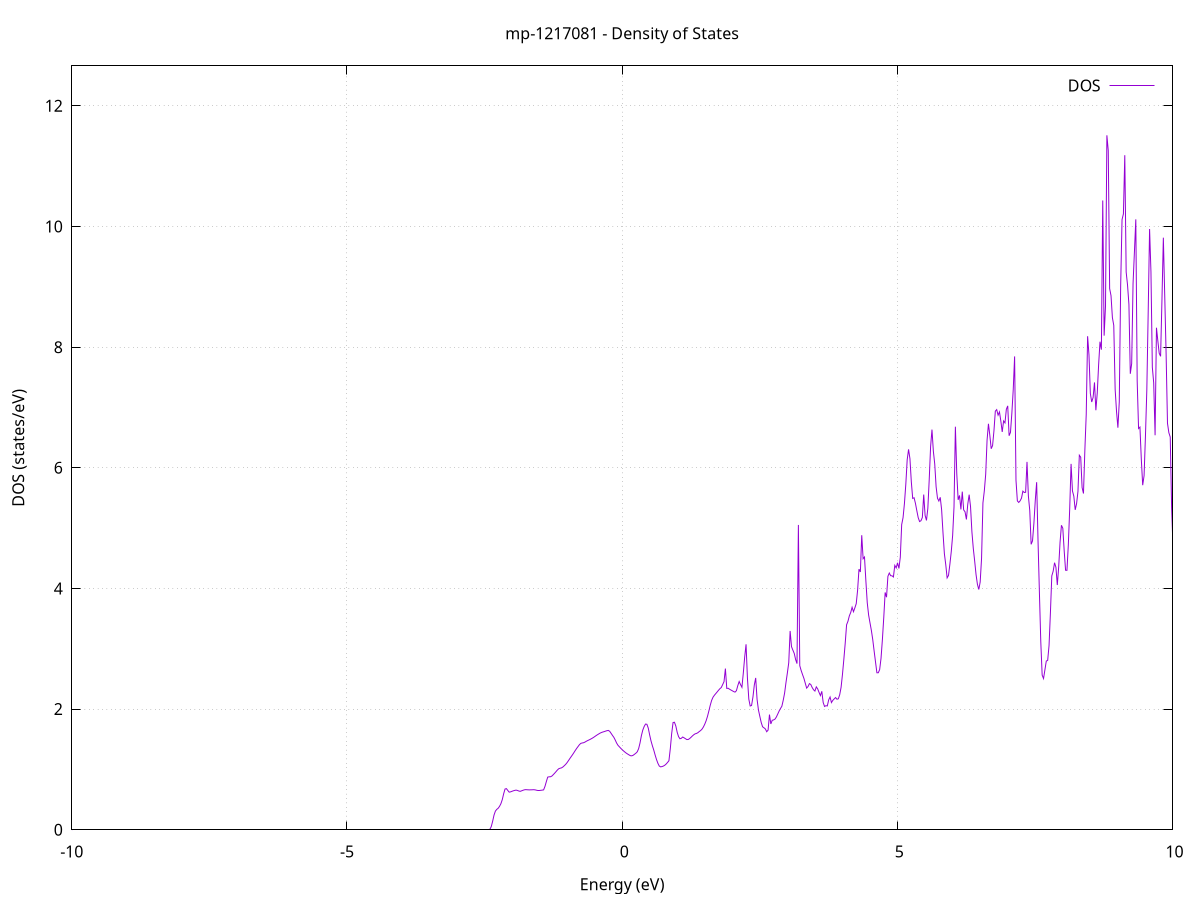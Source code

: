 set title 'mp-1217081 - Density of States'
set xlabel 'Energy (eV)'
set ylabel 'DOS (states/eV)'
set grid
set xrange [-10:10]
set yrange [0:12.662]
set xzeroaxis lt -1
set terminal png size 800,600
set output 'mp-1217081_dos_gnuplot.png'
plot '-' using 1:2 with lines title 'DOS'
-28.003000 0.000000
-27.977900 0.000000
-27.952900 0.000000
-27.927900 0.000000
-27.902900 0.000000
-27.877800 0.000000
-27.852800 0.000000
-27.827800 0.000000
-27.802800 0.000000
-27.777800 0.000000
-27.752700 0.000000
-27.727700 0.000000
-27.702700 0.000000
-27.677700 0.000000
-27.652600 0.000000
-27.627600 0.000000
-27.602600 0.000000
-27.577600 0.000000
-27.552500 0.000000
-27.527500 0.000000
-27.502500 0.000000
-27.477500 0.000000
-27.452400 0.000000
-27.427400 0.000000
-27.402400 0.000000
-27.377400 0.000000
-27.352300 0.000000
-27.327300 0.000000
-27.302300 0.000000
-27.277300 0.000000
-27.252200 0.000000
-27.227200 0.000000
-27.202200 0.000000
-27.177200 0.000000
-27.152100 0.000000
-27.127100 0.000000
-27.102100 0.000000
-27.077100 0.000000
-27.052000 0.000000
-27.027000 0.000000
-27.002000 0.000000
-26.977000 0.000000
-26.951900 0.000000
-26.926900 0.000000
-26.901900 0.000000
-26.876900 0.000000
-26.851900 0.000000
-26.826800 0.000000
-26.801800 0.000000
-26.776800 0.000000
-26.751800 0.000000
-26.726700 0.000000
-26.701700 0.000000
-26.676700 0.000000
-26.651700 0.000000
-26.626600 0.000000
-26.601600 0.000000
-26.576600 0.000000
-26.551600 0.000000
-26.526500 0.000000
-26.501500 0.000000
-26.476500 0.000000
-26.451500 0.000000
-26.426400 0.000000
-26.401400 0.000000
-26.376400 0.000000
-26.351400 0.000000
-26.326300 0.000000
-26.301300 0.000000
-26.276300 0.000000
-26.251300 0.000000
-26.226200 0.000000
-26.201200 0.000000
-26.176200 0.000000
-26.151200 0.000000
-26.126100 0.000000
-26.101100 0.000000
-26.076100 0.000000
-26.051100 0.000000
-26.026000 0.000000
-26.001000 0.000000
-25.976000 0.000000
-25.951000 0.000000
-25.926000 0.000000
-25.900900 0.000000
-25.875900 0.000000
-25.850900 0.000000
-25.825900 0.000000
-25.800800 0.000000
-25.775800 0.000000
-25.750800 0.000000
-25.725800 258.850100
-25.700700 292.956700
-25.675700 15.995700
-25.650700 18.234900
-25.625700 33.676600
-25.600600 18.114800
-25.575600 16.854400
-25.550600 17.255100
-25.525600 23.997500
-25.500500 5.821900
-25.475500 0.000000
-25.450500 0.000000
-25.425500 0.000000
-25.400400 0.000000
-25.375400 0.000000
-25.350400 0.000000
-25.325400 0.000000
-25.300300 0.000000
-25.275300 0.000000
-25.250300 0.000000
-25.225300 25.426000
-25.200200 17.560600
-25.175200 15.694900
-25.150200 15.844800
-25.125200 17.495200
-25.100100 23.738000
-25.075100 21.588900
-25.050100 16.529700
-25.025100 0.000000
-25.000100 0.000000
-24.975000 0.000000
-24.950000 0.000000
-24.925000 0.000000
-24.900000 0.000000
-24.874900 0.000000
-24.849900 0.000000
-24.824900 0.000000
-24.799900 0.000000
-24.774800 0.000000
-24.749800 0.000000
-24.724800 0.000000
-24.699800 0.000000
-24.674700 0.000000
-24.649700 0.000000
-24.624700 0.000000
-24.599700 0.000000
-24.574600 0.000000
-24.549600 0.000000
-24.524600 0.000000
-24.499600 0.000000
-24.474500 0.000000
-24.449500 0.000000
-24.424500 0.000000
-24.399500 0.000000
-24.374400 0.000000
-24.349400 0.000000
-24.324400 0.000000
-24.299400 0.000000
-24.274300 0.000000
-24.249300 0.000000
-24.224300 0.000000
-24.199300 0.000000
-24.174200 0.000000
-24.149200 0.000000
-24.124200 0.000000
-24.099200 0.000000
-24.074200 0.000000
-24.049100 0.000000
-24.024100 0.000000
-23.999100 0.000000
-23.974100 0.000000
-23.949000 0.000000
-23.924000 0.000000
-23.899000 0.000000
-23.874000 0.000000
-23.848900 0.000000
-23.823900 0.000000
-23.798900 0.000000
-23.773900 0.000000
-23.748800 0.000000
-23.723800 0.000000
-23.698800 0.000000
-23.673800 0.000000
-23.648700 0.000000
-23.623700 0.000000
-23.598700 0.000000
-23.573700 0.000000
-23.548600 0.000000
-23.523600 0.000000
-23.498600 0.000000
-23.473600 0.000000
-23.448500 0.000000
-23.423500 0.000000
-23.398500 0.000000
-23.373500 0.000000
-23.348400 0.000000
-23.323400 0.000000
-23.298400 0.000000
-23.273400 0.000000
-23.248300 0.000000
-23.223300 0.000000
-23.198300 0.000000
-23.173300 0.000000
-23.148200 0.000000
-23.123200 0.000000
-23.098200 0.000000
-23.073200 0.000000
-23.048200 0.000000
-23.023100 0.000000
-22.998100 0.000000
-22.973100 0.000000
-22.948100 0.000000
-22.923000 0.000000
-22.898000 0.000000
-22.873000 0.000000
-22.848000 0.000000
-22.822900 0.000000
-22.797900 0.000000
-22.772900 0.000000
-22.747900 0.000000
-22.722800 0.000000
-22.697800 0.000000
-22.672800 0.000000
-22.647800 0.000000
-22.622700 0.000000
-22.597700 0.000000
-22.572700 0.000000
-22.547700 0.000000
-22.522600 0.000000
-22.497600 0.000000
-22.472600 0.000000
-22.447600 0.000000
-22.422500 0.000000
-22.397500 0.000000
-22.372500 0.000000
-22.347500 0.000000
-22.322400 0.000000
-22.297400 0.000000
-22.272400 0.000000
-22.247400 0.000000
-22.222300 0.000000
-22.197300 0.000000
-22.172300 0.000000
-22.147300 0.000000
-22.122300 0.000000
-22.097200 0.000000
-22.072200 0.000000
-22.047200 0.000000
-22.022200 0.000000
-21.997100 0.000000
-21.972100 0.000000
-21.947100 0.000000
-21.922100 0.000000
-21.897000 0.000000
-21.872000 0.000000
-21.847000 0.000000
-21.822000 0.000000
-21.796900 0.000000
-21.771900 0.000000
-21.746900 0.000000
-21.721900 0.000000
-21.696800 0.000000
-21.671800 0.000000
-21.646800 0.000000
-21.621800 0.000000
-21.596700 0.000000
-21.571700 0.000000
-21.546700 0.000000
-21.521700 0.000000
-21.496600 0.000000
-21.471600 0.000000
-21.446600 0.000000
-21.421600 0.000000
-21.396500 0.000000
-21.371500 0.000000
-21.346500 0.000000
-21.321500 0.000000
-21.296400 0.000000
-21.271400 0.000000
-21.246400 0.000000
-21.221400 0.000000
-21.196400 0.000000
-21.171300 0.000000
-21.146300 0.000000
-21.121300 0.000000
-21.096300 0.000000
-21.071200 0.000000
-21.046200 0.000000
-21.021200 0.000000
-20.996200 0.000000
-20.971100 0.000000
-20.946100 0.000000
-20.921100 0.000000
-20.896100 0.000000
-20.871000 0.000000
-20.846000 0.000000
-20.821000 0.000000
-20.796000 0.000000
-20.770900 0.000000
-20.745900 0.000000
-20.720900 0.000000
-20.695900 0.000000
-20.670800 0.000000
-20.645800 0.000000
-20.620800 0.000000
-20.595800 0.000000
-20.570700 0.000000
-20.545700 0.000000
-20.520700 0.000000
-20.495700 0.000000
-20.470600 0.000000
-20.445600 0.000000
-20.420600 0.000000
-20.395600 0.000000
-20.370500 0.000000
-20.345500 0.000000
-20.320500 0.000000
-20.295500 0.000000
-20.270500 0.000000
-20.245400 0.000000
-20.220400 0.000000
-20.195400 0.000000
-20.170400 0.000000
-20.145300 0.000000
-20.120300 0.000000
-20.095300 0.000000
-20.070300 0.000000
-20.045200 0.000000
-20.020200 0.000000
-19.995200 0.000000
-19.970200 0.000000
-19.945100 0.000000
-19.920100 0.000000
-19.895100 0.000000
-19.870100 0.000000
-19.845000 0.000000
-19.820000 0.000000
-19.795000 0.000000
-19.770000 0.000000
-19.744900 0.000000
-19.719900 0.000000
-19.694900 0.000000
-19.669900 0.000000
-19.644800 0.000000
-19.619800 0.000000
-19.594800 0.000000
-19.569800 0.000000
-19.544700 0.000000
-19.519700 0.000000
-19.494700 0.000000
-19.469700 0.000000
-19.444600 0.000000
-19.419600 0.000000
-19.394600 0.000000
-19.369600 0.000000
-19.344600 0.000000
-19.319500 0.000000
-19.294500 0.000000
-19.269500 0.000000
-19.244500 0.000000
-19.219400 0.000000
-19.194400 0.000000
-19.169400 0.000000
-19.144400 0.000000
-19.119300 0.000000
-19.094300 0.000000
-19.069300 0.000000
-19.044300 0.000000
-19.019200 0.000000
-18.994200 0.000000
-18.969200 0.000000
-18.944200 0.000000
-18.919100 0.000000
-18.894100 0.000000
-18.869100 0.000000
-18.844100 0.000000
-18.819000 0.000000
-18.794000 0.000000
-18.769000 0.000000
-18.744000 0.000000
-18.718900 0.000000
-18.693900 0.000000
-18.668900 0.000000
-18.643900 0.000000
-18.618800 0.000000
-18.593800 0.000000
-18.568800 0.000000
-18.543800 0.000000
-18.518700 0.000000
-18.493700 0.000000
-18.468700 0.000000
-18.443700 0.000000
-18.418700 0.000000
-18.393600 0.000000
-18.368600 0.000000
-18.343600 0.000000
-18.318600 0.000000
-18.293500 0.000000
-18.268500 0.000000
-18.243500 0.000000
-18.218500 0.000000
-18.193400 0.000000
-18.168400 0.000000
-18.143400 0.000000
-18.118400 0.000000
-18.093300 0.000000
-18.068300 0.000000
-18.043300 0.000000
-18.018300 0.000000
-17.993200 0.000000
-17.968200 0.000000
-17.943200 0.000000
-17.918200 0.000000
-17.893100 0.000000
-17.868100 0.000000
-17.843100 0.000000
-17.818100 0.000000
-17.793000 0.000000
-17.768000 0.000000
-17.743000 0.000000
-17.718000 0.000000
-17.692900 0.000000
-17.667900 0.000000
-17.642900 0.000000
-17.617900 0.000000
-17.592800 0.000000
-17.567800 0.000000
-17.542800 0.000000
-17.517800 0.000000
-17.492800 0.000000
-17.467700 0.000000
-17.442700 0.000000
-17.417700 0.000000
-17.392700 0.000000
-17.367600 0.000000
-17.342600 0.000000
-17.317600 0.000000
-17.292600 0.000000
-17.267500 0.000000
-17.242500 0.000000
-17.217500 0.000000
-17.192500 0.000000
-17.167400 0.000000
-17.142400 0.000000
-17.117400 0.000000
-17.092400 0.000000
-17.067300 0.000000
-17.042300 0.000000
-17.017300 0.000000
-16.992300 0.000000
-16.967200 0.000000
-16.942200 0.000000
-16.917200 0.000000
-16.892200 0.000000
-16.867100 0.000000
-16.842100 0.000000
-16.817100 0.000000
-16.792100 0.000000
-16.767000 0.000000
-16.742000 0.000000
-16.717000 0.000000
-16.692000 0.000000
-16.666900 0.000000
-16.641900 0.000000
-16.616900 0.000000
-16.591900 0.000000
-16.566900 0.000000
-16.541800 0.000000
-16.516800 0.000000
-16.491800 0.000000
-16.466800 0.000000
-16.441700 0.000000
-16.416700 0.000000
-16.391700 0.000000
-16.366700 0.000000
-16.341600 0.000000
-16.316600 0.000000
-16.291600 0.000000
-16.266600 0.000000
-16.241500 0.000000
-16.216500 0.000000
-16.191500 0.000000
-16.166500 0.000000
-16.141400 0.000000
-16.116400 0.000000
-16.091400 0.000000
-16.066400 0.000000
-16.041300 0.000000
-16.016300 0.000000
-15.991300 0.000000
-15.966300 0.000000
-15.941200 0.000000
-15.916200 0.000000
-15.891200 0.000000
-15.866200 0.000000
-15.841100 0.000000
-15.816100 0.000000
-15.791100 0.000000
-15.766100 0.000000
-15.741000 0.000000
-15.716000 0.000000
-15.691000 0.000000
-15.666000 0.000000
-15.641000 0.000000
-15.615900 0.000000
-15.590900 0.000000
-15.565900 0.000000
-15.540900 0.000000
-15.515800 0.000000
-15.490800 0.000000
-15.465800 0.000000
-15.440800 0.000000
-15.415700 0.000000
-15.390700 0.000000
-15.365700 0.000000
-15.340700 0.000000
-15.315600 0.000000
-15.290600 0.000000
-15.265600 0.000000
-15.240600 0.000000
-15.215500 0.000000
-15.190500 0.000000
-15.165500 0.000000
-15.140500 0.000000
-15.115400 0.000000
-15.090400 0.000000
-15.065400 0.000000
-15.040400 0.000000
-15.015300 0.000000
-14.990300 0.000000
-14.965300 0.000000
-14.940300 0.000000
-14.915200 0.000000
-14.890200 0.000000
-14.865200 0.000000
-14.840200 0.000000
-14.815100 0.000000
-14.790100 0.000000
-14.765100 0.000000
-14.740100 0.000000
-14.715100 0.000000
-14.690000 0.000000
-14.665000 0.000000
-14.640000 0.000000
-14.615000 0.000000
-14.589900 0.000000
-14.564900 0.000000
-14.539900 0.000000
-14.514900 0.000000
-14.489800 0.000000
-14.464800 0.000000
-14.439800 0.000000
-14.414800 0.000000
-14.389700 0.000000
-14.364700 0.000000
-14.339700 0.000000
-14.314700 0.000000
-14.289600 0.000000
-14.264600 0.000000
-14.239600 0.000000
-14.214600 0.000000
-14.189500 0.000000
-14.164500 0.000000
-14.139500 0.000000
-14.114500 0.000000
-14.089400 0.000000
-14.064400 0.000000
-14.039400 0.000000
-14.014400 0.000000
-13.989300 0.000000
-13.964300 0.000000
-13.939300 0.000000
-13.914300 0.000000
-13.889200 0.000000
-13.864200 0.000000
-13.839200 0.000000
-13.814200 0.000000
-13.789200 0.000000
-13.764100 0.000000
-13.739100 0.000000
-13.714100 0.000000
-13.689100 0.000000
-13.664000 0.000000
-13.639000 0.000000
-13.614000 0.000000
-13.589000 0.000000
-13.563900 0.000000
-13.538900 0.000000
-13.513900 0.000000
-13.488900 0.000000
-13.463800 0.000000
-13.438800 0.000000
-13.413800 0.000000
-13.388800 0.000000
-13.363700 0.000000
-13.338700 0.000000
-13.313700 0.000000
-13.288700 0.000000
-13.263600 0.000000
-13.238600 0.000000
-13.213600 0.000000
-13.188600 0.000000
-13.163500 0.000000
-13.138500 0.000000
-13.113500 0.000000
-13.088500 0.000000
-13.063400 0.000000
-13.038400 0.000000
-13.013400 0.000000
-12.988400 0.000000
-12.963300 0.000000
-12.938300 0.000000
-12.913300 0.000000
-12.888300 0.000000
-12.863200 0.000000
-12.838200 0.000000
-12.813200 0.000000
-12.788200 0.000000
-12.763200 0.000000
-12.738100 0.000000
-12.713100 0.000000
-12.688100 0.000000
-12.663100 0.000000
-12.638000 0.000000
-12.613000 0.000000
-12.588000 0.000000
-12.563000 0.000000
-12.537900 0.000000
-12.512900 0.000000
-12.487900 0.000000
-12.462900 0.000000
-12.437800 0.000000
-12.412800 0.000000
-12.387800 0.000000
-12.362800 0.000000
-12.337700 0.000000
-12.312700 0.000000
-12.287700 0.000000
-12.262700 0.000000
-12.237600 0.000000
-12.212600 0.000000
-12.187600 0.000000
-12.162600 0.000000
-12.137500 0.000000
-12.112500 0.000000
-12.087500 0.000000
-12.062500 0.000000
-12.037400 0.000000
-12.012400 0.000000
-11.987400 0.000000
-11.962400 0.000000
-11.937300 0.000000
-11.912300 0.000000
-11.887300 0.000000
-11.862300 0.000000
-11.837300 0.000000
-11.812200 0.000000
-11.787200 0.000000
-11.762200 0.000000
-11.737200 0.000000
-11.712100 0.000000
-11.687100 0.000000
-11.662100 0.000000
-11.637100 0.000000
-11.612000 0.000000
-11.587000 0.000000
-11.562000 0.000000
-11.537000 0.000000
-11.511900 0.000000
-11.486900 0.000000
-11.461900 0.000000
-11.436900 0.000000
-11.411800 0.000000
-11.386800 0.000000
-11.361800 0.000000
-11.336800 0.000000
-11.311700 0.000000
-11.286700 0.000000
-11.261700 0.000000
-11.236700 0.000000
-11.211600 0.000000
-11.186600 0.000000
-11.161600 0.000000
-11.136600 0.000000
-11.111500 0.000000
-11.086500 0.000000
-11.061500 0.000000
-11.036500 0.000000
-11.011400 0.000000
-10.986400 0.000000
-10.961400 0.000000
-10.936400 0.000000
-10.911400 0.000000
-10.886300 0.000000
-10.861300 0.000000
-10.836300 0.000000
-10.811300 0.000000
-10.786200 0.000000
-10.761200 0.000000
-10.736200 0.000000
-10.711200 0.000000
-10.686100 0.000000
-10.661100 0.000000
-10.636100 0.000000
-10.611100 0.000000
-10.586000 0.000000
-10.561000 0.000000
-10.536000 0.000000
-10.511000 0.000000
-10.485900 0.000000
-10.460900 0.000000
-10.435900 0.000000
-10.410900 0.000000
-10.385800 0.000000
-10.360800 0.000000
-10.335800 0.000000
-10.310800 0.000000
-10.285700 0.000000
-10.260700 0.000000
-10.235700 0.000000
-10.210700 0.000000
-10.185600 0.000000
-10.160600 0.000000
-10.135600 0.000000
-10.110600 0.000000
-10.085500 0.000000
-10.060500 0.000000
-10.035500 0.000000
-10.010500 0.000000
-9.985500 0.000000
-9.960400 0.000000
-9.935400 0.000000
-9.910400 0.000000
-9.885400 0.000000
-9.860300 0.000000
-9.835300 0.000000
-9.810300 0.000000
-9.785300 0.000000
-9.760200 0.000000
-9.735200 0.000000
-9.710200 0.000000
-9.685200 0.000000
-9.660100 0.000000
-9.635100 0.000000
-9.610100 0.000000
-9.585100 0.000000
-9.560000 0.000000
-9.535000 0.000000
-9.510000 0.000000
-9.485000 0.000000
-9.459900 0.000000
-9.434900 0.000000
-9.409900 0.000000
-9.384900 0.000000
-9.359800 0.000000
-9.334800 0.000000
-9.309800 0.000000
-9.284800 0.000000
-9.259700 0.000000
-9.234700 0.000000
-9.209700 0.000000
-9.184700 0.000000
-9.159600 0.000000
-9.134600 0.000000
-9.109600 0.000000
-9.084600 0.000000
-9.059600 0.000000
-9.034500 0.000000
-9.009500 0.000000
-8.984500 0.000000
-8.959500 0.000000
-8.934400 0.000000
-8.909400 0.000000
-8.884400 0.000000
-8.859400 0.000000
-8.834300 0.000000
-8.809300 0.000000
-8.784300 0.000000
-8.759300 0.000000
-8.734200 0.000000
-8.709200 0.000000
-8.684200 0.000000
-8.659200 0.000000
-8.634100 0.000000
-8.609100 0.000000
-8.584100 0.000000
-8.559100 0.000000
-8.534000 0.000000
-8.509000 0.000000
-8.484000 0.000000
-8.459000 0.000000
-8.433900 0.000000
-8.408900 0.000000
-8.383900 0.000000
-8.358900 0.000000
-8.333800 0.000000
-8.308800 0.000000
-8.283800 0.000000
-8.258800 0.000000
-8.233700 0.000000
-8.208700 0.000000
-8.183700 0.000000
-8.158700 0.000000
-8.133700 0.000000
-8.108600 0.000000
-8.083600 0.000000
-8.058600 0.000000
-8.033600 0.000000
-8.008500 0.000000
-7.983500 0.000000
-7.958500 0.000000
-7.933500 0.000000
-7.908400 0.000000
-7.883400 0.000000
-7.858400 0.000000
-7.833400 0.000000
-7.808300 0.000000
-7.783300 0.000000
-7.758300 0.000000
-7.733300 0.000000
-7.708200 0.000000
-7.683200 0.000000
-7.658200 0.000000
-7.633200 0.000000
-7.608100 0.000000
-7.583100 0.000000
-7.558100 0.000000
-7.533100 0.000000
-7.508000 0.000000
-7.483000 0.000000
-7.458000 0.000000
-7.433000 0.000000
-7.407900 0.000000
-7.382900 0.000000
-7.357900 0.000000
-7.332900 0.000000
-7.307800 0.000000
-7.282800 0.000000
-7.257800 0.000000
-7.232800 0.000000
-7.207800 0.000000
-7.182700 0.000000
-7.157700 0.000000
-7.132700 0.000000
-7.107700 0.000000
-7.082600 0.000000
-7.057600 0.000000
-7.032600 0.000000
-7.007600 0.000000
-6.982500 0.000000
-6.957500 0.000000
-6.932500 0.000000
-6.907500 0.000000
-6.882400 0.000000
-6.857400 0.000000
-6.832400 0.000000
-6.807400 0.000000
-6.782300 0.000000
-6.757300 0.000000
-6.732300 0.000000
-6.707300 0.000000
-6.682200 0.000000
-6.657200 0.000000
-6.632200 0.000000
-6.607200 0.000000
-6.582100 0.000000
-6.557100 0.000000
-6.532100 0.000000
-6.507100 0.000000
-6.482000 0.000000
-6.457000 0.000000
-6.432000 0.000000
-6.407000 0.000000
-6.381900 0.000000
-6.356900 0.000000
-6.331900 0.000000
-6.306900 0.000000
-6.281900 0.000000
-6.256800 0.000000
-6.231800 0.000000
-6.206800 0.000000
-6.181800 0.000000
-6.156700 0.000000
-6.131700 0.000000
-6.106700 0.000000
-6.081700 0.000000
-6.056600 0.000000
-6.031600 0.000000
-6.006600 0.000000
-5.981600 0.000000
-5.956500 0.000000
-5.931500 0.000000
-5.906500 0.000000
-5.881500 0.000000
-5.856400 0.000000
-5.831400 0.000000
-5.806400 0.000000
-5.781400 0.000000
-5.756300 0.000000
-5.731300 0.000000
-5.706300 0.000000
-5.681300 0.000000
-5.656200 0.000000
-5.631200 0.000000
-5.606200 0.000000
-5.581200 0.000000
-5.556100 0.000000
-5.531100 0.000000
-5.506100 0.000000
-5.481100 0.000000
-5.456000 0.000000
-5.431000 0.000000
-5.406000 0.000000
-5.381000 0.000000
-5.356000 0.000000
-5.330900 0.000000
-5.305900 0.000000
-5.280900 0.000000
-5.255900 0.000000
-5.230800 0.000000
-5.205800 0.000000
-5.180800 0.000000
-5.155800 0.000000
-5.130700 0.000000
-5.105700 0.000000
-5.080700 0.000000
-5.055700 0.000000
-5.030600 0.000000
-5.005600 0.000000
-4.980600 0.000000
-4.955600 0.000000
-4.930500 0.000000
-4.905500 0.000000
-4.880500 0.000000
-4.855500 0.000000
-4.830400 0.000000
-4.805400 0.000000
-4.780400 0.000000
-4.755400 0.000000
-4.730300 0.000000
-4.705300 0.000000
-4.680300 0.000000
-4.655300 0.000000
-4.630200 0.000000
-4.605200 0.000000
-4.580200 0.000000
-4.555200 0.000000
-4.530100 0.000000
-4.505100 0.000000
-4.480100 0.000000
-4.455100 0.000000
-4.430100 0.000000
-4.405000 0.000000
-4.380000 0.000000
-4.355000 0.000000
-4.330000 0.000000
-4.304900 0.000000
-4.279900 0.000000
-4.254900 0.000000
-4.229900 0.000000
-4.204800 0.000000
-4.179800 0.000000
-4.154800 0.000000
-4.129800 0.000000
-4.104700 0.000000
-4.079700 0.000000
-4.054700 0.000000
-4.029700 0.000000
-4.004600 0.000000
-3.979600 0.000000
-3.954600 0.000000
-3.929600 0.000000
-3.904500 0.000000
-3.879500 0.000000
-3.854500 0.000000
-3.829500 0.000000
-3.804400 0.000000
-3.779400 0.000000
-3.754400 0.000000
-3.729400 0.000000
-3.704300 0.000000
-3.679300 0.000000
-3.654300 0.000000
-3.629300 0.000000
-3.604200 0.000000
-3.579200 0.000000
-3.554200 0.000000
-3.529200 0.000000
-3.504200 0.000000
-3.479100 0.000000
-3.454100 0.000000
-3.429100 0.000000
-3.404100 0.000000
-3.379000 0.000000
-3.354000 0.000000
-3.329000 0.000000
-3.304000 0.000000
-3.278900 0.000000
-3.253900 0.000000
-3.228900 0.000000
-3.203900 0.000000
-3.178800 0.000000
-3.153800 0.000000
-3.128800 0.000000
-3.103800 0.000000
-3.078700 0.000000
-3.053700 0.000000
-3.028700 0.000000
-3.003700 0.000000
-2.978600 0.000000
-2.953600 0.000000
-2.928600 0.000000
-2.903600 0.000000
-2.878500 0.000000
-2.853500 0.000000
-2.828500 0.000000
-2.803500 0.000000
-2.778400 0.000000
-2.753400 0.000000
-2.728400 0.000000
-2.703400 0.000000
-2.678300 0.000000
-2.653300 0.000000
-2.628300 0.000000
-2.603300 0.000000
-2.578200 0.000000
-2.553200 0.000000
-2.528200 0.000000
-2.503200 0.000000
-2.478200 0.000000
-2.453100 0.000000
-2.428100 0.000000
-2.403100 0.007600
-2.378100 0.053400
-2.353000 0.140600
-2.328000 0.243200
-2.303000 0.309500
-2.278000 0.338100
-2.252900 0.356700
-2.227900 0.388400
-2.202900 0.432800
-2.177900 0.499600
-2.152800 0.597100
-2.127800 0.675800
-2.102800 0.682000
-2.077800 0.651800
-2.052700 0.623800
-2.027700 0.628500
-2.002700 0.637400
-1.977700 0.645900
-1.952600 0.652600
-1.927600 0.657500
-1.902600 0.651800
-1.877600 0.642600
-1.852500 0.637200
-1.827500 0.645300
-1.802500 0.654500
-1.777500 0.662100
-1.752400 0.665100
-1.727400 0.663600
-1.702400 0.661800
-1.677400 0.661400
-1.652300 0.662100
-1.627300 0.663400
-1.602300 0.663900
-1.577300 0.660900
-1.552300 0.654800
-1.527200 0.650500
-1.502200 0.651500
-1.477200 0.654300
-1.452200 0.657500
-1.427100 0.661100
-1.402100 0.719600
-1.377100 0.799300
-1.352100 0.873100
-1.327000 0.877900
-1.302000 0.878700
-1.277000 0.890200
-1.252000 0.913100
-1.226900 0.937400
-1.201900 0.963300
-1.176900 0.990100
-1.151900 1.011900
-1.126800 1.020300
-1.101800 1.026100
-1.076800 1.040700
-1.051800 1.061300
-1.026700 1.083800
-1.001700 1.111600
-0.976700 1.144600
-0.951700 1.178700
-0.926600 1.211600
-0.901600 1.244100
-0.876600 1.278800
-0.851600 1.314700
-0.826500 1.348600
-0.801500 1.379400
-0.776500 1.410100
-0.751500 1.431900
-0.726400 1.438700
-0.701400 1.442600
-0.676400 1.453200
-0.651400 1.466900
-0.626400 1.478900
-0.601300 1.489500
-0.576300 1.500900
-0.551300 1.513400
-0.526300 1.527300
-0.501200 1.542600
-0.476200 1.558900
-0.451200 1.573900
-0.426200 1.588000
-0.401100 1.601700
-0.376100 1.612300
-0.351100 1.620400
-0.326100 1.627200
-0.301000 1.635100
-0.276000 1.642400
-0.251000 1.646900
-0.226000 1.631800
-0.200900 1.598700
-0.175900 1.564500
-0.150900 1.532500
-0.125900 1.488300
-0.100800 1.438200
-0.075800 1.400500
-0.050800 1.376100
-0.025800 1.351300
-0.000700 1.328400
0.024300 1.307800
0.049300 1.288500
0.074300 1.270600
0.099400 1.255600
0.124400 1.241400
0.149400 1.228200
0.174400 1.225600
0.199500 1.234800
0.224500 1.251500
0.249500 1.269300
0.274500 1.292500
0.299500 1.344700
0.324600 1.437900
0.349600 1.559500
0.374600 1.651100
0.399600 1.711000
0.424700 1.752100
0.449700 1.748600
0.474700 1.685100
0.499700 1.572800
0.524800 1.472100
0.549800 1.391800
0.574800 1.320400
0.599800 1.237700
0.624900 1.162900
0.649900 1.101400
0.674900 1.055900
0.699900 1.042500
0.725000 1.047800
0.750000 1.056400
0.775000 1.070000
0.800000 1.090300
0.825100 1.116000
0.850100 1.145300
0.875100 1.344800
0.900100 1.596100
0.925200 1.777300
0.950200 1.782700
0.975200 1.720300
1.000200 1.614900
1.025300 1.543400
1.050300 1.508700
1.075300 1.516200
1.100300 1.537400
1.125400 1.524600
1.150400 1.509600
1.175400 1.495200
1.200400 1.496500
1.225400 1.511300
1.250500 1.531900
1.275500 1.554500
1.300500 1.574500
1.325500 1.590000
1.350600 1.596700
1.375600 1.609000
1.400600 1.627900
1.425600 1.644500
1.450700 1.667600
1.475700 1.702800
1.500700 1.749300
1.525700 1.806700
1.550800 1.880000
1.575800 1.969000
1.600800 2.064000
1.625800 2.143900
1.650900 2.196900
1.675900 2.229600
1.700900 2.256700
1.725900 2.284200
1.751000 2.312300
1.776000 2.338300
1.801000 2.357800
1.826000 2.405800
1.851100 2.455600
1.876100 2.671700
1.901100 2.342900
1.926100 2.345800
1.951200 2.330200
1.976200 2.316800
2.001200 2.304200
2.026200 2.290900
2.051300 2.281800
2.076300 2.305400
2.101300 2.389000
2.126300 2.457300
2.151300 2.406100
2.176400 2.361600
2.201400 2.595000
2.226400 2.861100
2.251400 3.074100
2.276500 2.512600
2.301500 2.165900
2.326500 2.051700
2.351500 2.060100
2.376600 2.200100
2.401600 2.400400
2.426600 2.516900
2.451600 2.161600
2.476700 1.985500
2.501700 1.879900
2.526700 1.779200
2.551700 1.707600
2.576800 1.690600
2.601800 1.671900
2.626800 1.625300
2.651800 1.651700
2.676900 1.909200
2.701900 1.754300
2.726900 1.814700
2.751900 1.820900
2.777000 1.834200
2.802000 1.868800
2.827000 1.917500
2.852000 1.967700
2.877100 2.010100
2.902100 2.047400
2.927100 2.147000
2.952100 2.266800
2.977200 2.442600
3.002200 2.600300
3.027200 2.769000
3.052200 3.295300
3.077200 3.035200
3.102300 2.977600
3.127300 2.922500
3.152300 2.820700
3.177300 2.754200
3.202400 5.052500
3.227400 2.720300
3.252400 2.640500
3.277400 2.573400
3.302500 2.510600
3.327500 2.429500
3.352500 2.348200
3.377500 2.374000
3.402600 2.422800
3.427600 2.408400
3.452600 2.358600
3.477600 2.320900
3.502700 2.299300
3.527700 2.368600
3.552700 2.335600
3.577700 2.277400
3.602800 2.224200
3.627800 2.295200
3.652800 2.110300
3.677800 2.044100
3.702900 2.056500
3.727900 2.052600
3.752900 2.153600
3.777900 2.201000
3.803000 2.108400
3.828000 2.145200
3.853000 2.169400
3.878000 2.191600
3.903100 2.164300
3.928100 2.171300
3.953100 2.238700
3.978100 2.360400
4.003100 2.573500
4.028200 2.823500
4.053200 3.092100
4.078200 3.398000
4.103200 3.456400
4.128300 3.545900
4.153300 3.602000
4.178300 3.687800
4.203300 3.614000
4.228400 3.677900
4.253400 3.747900
4.278400 3.972100
4.303400 4.320400
4.328500 4.273500
4.353500 4.882600
4.378500 4.492500
4.403500 4.521100
4.428600 4.126700
4.453600 3.763900
4.478600 3.558100
4.503600 3.429300
4.528700 3.303600
4.553700 3.150800
4.578700 2.963300
4.603700 2.781800
4.628800 2.602800
4.653800 2.602600
4.678800 2.653700
4.703800 2.840700
4.728900 3.153300
4.753900 3.521400
4.778900 3.934200
4.803900 3.855100
4.829000 4.201200
4.854000 4.255300
4.879000 4.211200
4.904000 4.209700
4.929000 4.190200
4.954100 4.382100
4.979100 4.340800
5.004100 4.425400
5.029100 4.331800
5.054200 4.518500
5.079200 5.059000
5.104200 5.173800
5.129200 5.407900
5.154300 5.727100
5.179300 6.132600
5.204300 6.305400
5.229300 6.150500
5.254400 5.766500
5.279400 5.492500
5.304400 5.503500
5.329400 5.410000
5.354500 5.288400
5.379500 5.173400
5.404500 5.108900
5.429500 5.122500
5.454600 5.176500
5.479600 5.556400
5.504600 5.211300
5.529600 5.127900
5.554700 5.328900
5.579700 5.807700
5.604700 6.351100
5.629700 6.633100
5.654800 6.275100
5.679800 6.063800
5.704800 5.685700
5.729800 5.495700
5.754900 5.449000
5.779900 5.510900
5.804900 5.306200
5.829900 4.922400
5.854900 4.577200
5.880000 4.395400
5.905000 4.175100
5.930000 4.215800
5.955000 4.400300
5.980100 4.610300
6.005100 4.876900
6.030100 5.352700
6.055100 6.681000
6.080200 5.902000
6.105200 5.468600
6.130200 5.542100
6.155200 5.310200
6.180300 5.604300
6.205300 5.302400
6.230300 5.270500
6.255300 5.143900
6.280400 5.400000
6.305400 5.554700
6.330400 5.355300
6.355400 4.936300
6.380500 4.662300
6.405500 4.453800
6.430500 4.229200
6.455500 4.068000
6.480600 3.983200
6.505600 4.107100
6.530600 4.498400
6.555600 5.417800
6.580700 5.617200
6.605700 5.891400
6.630700 6.458400
6.655700 6.729400
6.680800 6.538900
6.705800 6.316000
6.730800 6.368200
6.755800 6.613200
6.780800 6.938900
6.805900 6.964300
6.830900 6.872200
6.855900 6.925700
6.880900 6.774000
6.906000 6.594700
6.931000 6.776600
6.956000 6.744600
6.981000 6.969300
7.006100 7.026500
7.031100 6.531500
7.056100 6.587900
7.081100 6.905900
7.106200 7.294800
7.131200 7.846600
7.156200 5.793600
7.181200 5.451400
7.206300 5.425600
7.231300 5.452700
7.256300 5.497000
7.281300 5.612800
7.306400 5.591100
7.331400 5.594500
7.356400 6.097500
7.381400 5.533400
7.406500 5.291200
7.431500 4.731400
7.456500 4.788800
7.481500 5.078900
7.506600 5.457200
7.531600 5.761300
7.556600 4.794400
7.581600 3.937100
7.606700 3.117700
7.631700 2.563800
7.656700 2.506500
7.681700 2.650800
7.706800 2.797200
7.731800 2.806900
7.756800 3.053700
7.781800 3.597600
7.806800 4.208000
7.831900 4.286600
7.856900 4.426700
7.881900 4.350200
7.906900 4.056700
7.932000 4.356500
7.957000 4.767700
7.982000 5.047300
8.007000 4.997500
8.032100 4.623100
8.057100 4.301700
8.082100 4.300500
8.107100 4.721200
8.132200 5.319800
8.157200 6.065100
8.182200 5.616800
8.207200 5.528700
8.232300 5.302500
8.257300 5.406800
8.282300 5.609400
8.307300 6.208300
8.332400 6.175800
8.357400 5.673100
8.382400 5.574100
8.407400 6.286400
8.432500 6.885600
8.457500 8.180800
8.482500 7.869600
8.507500 7.229800
8.532600 7.090500
8.557600 7.166600
8.582600 7.414600
8.607600 6.954100
8.632700 7.239200
8.657700 7.707900
8.682700 8.090000
8.707700 7.958100
8.732700 10.430700
8.757800 8.190200
8.782800 8.678700
8.807800 11.511000
8.832800 11.257400
8.857900 8.971000
8.882900 8.853200
8.907900 8.489800
8.932900 8.360700
8.958000 7.299700
8.983000 6.934400
9.008000 6.664200
9.033000 7.093500
9.058100 9.010700
9.083100 10.114200
9.108100 10.207600
9.133100 11.180700
9.158200 9.244900
9.183200 9.027900
9.208200 8.706800
9.233200 7.558300
9.258300 7.726900
9.283300 9.054000
9.308300 9.580400
9.333300 10.118100
9.358400 7.437700
9.383400 6.651600
9.408400 6.674300
9.433400 6.142200
9.458500 5.711800
9.483500 5.868600
9.508500 6.523800
9.533500 7.292000
9.558600 8.584800
9.583600 9.958000
9.608600 9.248300
9.633600 7.667100
9.658600 7.407600
9.683700 6.539100
9.708700 8.321700
9.733700 8.103200
9.758700 7.898000
9.783800 7.847900
9.808800 8.792900
9.833800 9.814000
9.858800 8.853300
9.883900 7.893900
9.908900 6.738700
9.933900 6.581600
9.958900 6.509800
9.984000 5.339900
10.009000 4.682700
10.034000 4.183600
10.059000 3.896200
10.084100 3.726500
10.109100 3.806100
10.134100 4.392500
10.159100 5.198000
10.184200 6.535200
10.209200 9.039600
10.234200 7.095000
10.259200 6.598300
10.284300 5.939000
10.309300 5.196100
10.334300 4.802400
10.359300 3.905800
10.384400 3.566800
10.409400 3.397600
10.434400 4.699600
10.459400 7.564200
10.484500 14.345000
10.509500 7.932100
10.534500 6.123500
10.559500 6.326600
10.584500 6.465900
10.609600 6.553800
10.634600 6.536300
10.659600 6.255300
10.684600 6.363400
10.709700 6.099300
10.734700 6.614200
10.759700 6.440400
10.784700 6.123000
10.809800 5.523200
10.834800 5.338000
10.859800 4.637800
10.884800 4.244700
10.909900 3.954500
10.934900 3.909000
10.959900 3.911600
10.984900 3.814500
11.010000 3.748000
11.035000 3.758200
11.060000 3.863100
11.085000 4.193400
11.110100 4.651000
11.135100 4.391200
11.160100 4.043300
11.185100 3.930800
11.210200 3.869400
11.235200 3.816300
11.260200 3.881100
11.285200 4.074500
11.310300 4.275300
11.335300 4.428800
11.360300 4.350700
11.385300 4.385900
11.410400 4.553900
11.435400 4.809800
11.460400 5.583400
11.485400 5.336000
11.510400 5.070200
11.535500 5.019000
11.560500 4.583500
11.585500 4.309700
11.610500 4.453900
11.635600 4.716600
11.660600 4.775900
11.685600 4.712900
11.710600 4.592200
11.735700 4.387400
11.760700 4.404600
11.785700 4.535900
11.810700 4.973800
11.835800 5.158700
11.860800 4.470900
11.885800 4.102300
11.910800 4.013100
11.935900 3.822300
11.960900 3.828400
11.985900 4.056000
12.010900 4.941800
12.036000 5.461100
12.061000 6.187800
12.086000 6.103200
12.111000 6.536000
12.136100 5.870700
12.161100 5.433900
12.186100 5.007500
12.211100 4.550000
12.236200 4.058500
12.261200 3.808500
12.286200 4.425500
12.311200 4.433100
12.336300 4.903800
12.361300 5.532700
12.386300 5.040200
12.411300 4.804000
12.436300 4.727900
12.461400 4.674700
12.486400 4.691200
12.511400 5.291400
12.536400 5.006800
12.561500 4.688300
12.586500 4.387600
12.611500 4.384900
12.636500 4.469600
12.661600 4.522100
12.686600 4.725600
12.711600 4.856700
12.736600 4.695900
12.761700 4.786500
12.786700 4.908700
12.811700 4.995900
12.836700 5.095700
12.861800 4.881300
12.886800 3.394300
12.911800 3.110800
12.936800 2.992500
12.961900 2.937600
12.986900 3.025400
13.011900 3.302900
13.036900 3.764400
13.062000 4.268300
13.087000 4.605300
13.112000 4.744800
13.137000 4.291800
13.162100 3.991400
13.187100 3.828100
13.212100 3.847100
13.237100 3.960900
13.262200 4.076400
13.287200 3.993500
13.312200 4.173000
13.337200 4.772300
13.362200 4.754800
13.387300 5.013200
13.412300 3.879800
13.437300 3.621400
13.462300 3.502300
13.487400 3.650000
13.512400 3.797700
13.537400 3.822200
13.562400 3.986500
13.587500 3.911200
13.612500 3.952200
13.637500 4.005600
13.662500 3.969400
13.687600 4.036900
13.712600 4.140700
13.737600 4.142200
13.762600 4.191500
13.787700 4.173500
13.812700 4.243300
13.837700 4.349800
13.862700 4.177500
13.887800 4.358000
13.912800 4.608200
13.937800 4.400900
13.962800 4.264400
13.987900 4.164700
14.012900 4.244500
14.037900 4.220000
14.062900 4.189300
14.088000 4.187900
14.113000 4.217800
14.138000 4.223500
14.163000 4.269700
14.188100 4.344000
14.213100 4.574800
14.238100 4.610400
14.263100 4.640500
14.288100 4.749500
14.313200 4.728500
14.338200 4.854900
14.363200 4.822800
14.388200 4.987900
14.413300 4.936100
14.438300 4.783000
14.463300 4.514900
14.488300 4.361800
14.513400 4.314800
14.538400 4.180300
14.563400 4.201200
14.588400 4.240700
14.613500 4.327500
14.638500 4.393200
14.663500 4.566800
14.688500 4.816900
14.713600 4.849800
14.738600 4.905700
14.763600 4.982100
14.788600 5.085600
14.813700 5.333000
14.838700 5.295800
14.863700 5.113100
14.888700 4.830200
14.913800 4.751700
14.938800 4.966800
14.963800 4.944700
14.988800 5.109400
15.013900 4.882500
15.038900 4.564400
15.063900 4.430500
15.088900 4.396000
15.114000 4.391800
15.139000 4.248700
15.164000 4.088200
15.189000 3.858400
15.214000 3.810900
15.239100 3.903600
15.264100 4.037200
15.289100 3.976700
15.314100 3.966400
15.339200 3.937200
15.364200 4.042700
15.389200 4.409600
15.414200 4.582600
15.439300 4.709900
15.464300 4.342000
15.489300 4.362600
15.514300 4.418000
15.539400 4.290200
15.564400 4.308600
15.589400 4.607700
15.614400 4.676500
15.639500 4.690700
15.664500 4.675600
15.689500 4.687900
15.714500 4.718400
15.739600 5.093800
15.764600 4.701000
15.789600 4.910400
15.814600 4.809600
15.839700 4.685400
15.864700 4.672200
15.889700 4.692000
15.914700 4.731100
15.939800 4.659200
15.964800 4.579500
15.989800 4.524000
16.014800 4.472400
16.039900 5.583900
16.064900 4.599900
16.089900 4.794600
16.114900 4.829700
16.139900 4.787800
16.165000 4.617300
16.190000 4.619200
16.215000 4.654600
16.240000 4.684000
16.265100 4.681500
16.290100 4.831600
16.315100 4.933700
16.340100 4.925800
16.365200 4.424400
16.390200 4.127200
16.415200 3.897100
16.440200 3.676300
16.465300 3.512800
16.490300 3.351300
16.515300 3.184900
16.540300 3.032300
16.565400 2.911500
16.590400 2.814200
16.615400 2.767700
16.640400 2.775100
16.665500 2.707800
16.690500 2.661100
16.715500 2.622300
16.740500 2.626800
16.765600 2.655200
16.790600 2.620300
16.815600 2.564400
16.840600 2.519000
16.865700 2.467800
16.890700 2.424500
16.915700 2.358700
16.940700 2.290000
16.965800 2.214100
16.990800 2.188300
17.015800 2.147900
17.040800 2.152700
17.065800 2.060600
17.090900 1.974400
17.115900 1.910000
17.140900 1.889700
17.165900 1.830600
17.191000 1.727000
17.216000 1.687000
17.241000 1.670700
17.266000 1.661100
17.291100 1.608900
17.316100 1.610900
17.341100 1.624100
17.366100 1.612400
17.391200 1.581700
17.416200 1.468500
17.441200 1.388100
17.466200 1.316500
17.491300 1.250100
17.516300 1.187800
17.541300 1.129400
17.566300 1.078400
17.591400 1.035600
17.616400 1.000800
17.641400 0.957000
17.666400 0.946000
17.691500 0.926300
17.716500 0.882400
17.741500 0.841300
17.766500 0.809700
17.791600 0.781000
17.816600 0.755100
17.841600 0.732800
17.866600 0.713500
17.891700 0.696300
17.916700 0.681100
17.941700 0.670600
17.966700 0.667200
17.991800 0.664700
18.016800 0.633800
18.041800 0.595500
18.066800 0.551500
18.091800 0.505900
18.116900 0.479100
18.141900 0.466000
18.166900 0.453200
18.191900 0.440700
18.217000 0.428400
18.242000 0.416400
18.267000 0.404600
18.292000 0.393200
18.317100 0.382000
18.342100 0.371100
18.367100 0.360400
18.392100 0.350000
18.417200 0.339900
18.442200 0.330100
18.467200 0.320500
18.492200 0.311200
18.517300 0.302200
18.542300 0.293400
18.567300 0.285200
18.592300 3.440700
18.617400 0.237000
18.642400 0.224500
18.667400 0.212700
18.692400 0.202400
18.717500 0.198500
18.742500 0.322800
18.767500 0.313900
18.792500 0.294300
18.817600 0.223200
18.842600 0.138000
18.867600 0.132700
18.892600 0.123700
18.917700 0.108800
18.942700 0.100600
18.967700 0.099100
18.992700 0.097900
19.017700 0.093800
19.042800 0.089800
19.067800 0.085800
19.092800 0.082000
19.117800 0.078300
19.142900 0.074600
19.167900 0.071100
19.192900 0.067600
19.217900 0.064300
19.243000 0.061000
19.268000 0.057800
19.293000 0.054700
19.318000 0.051700
19.343100 0.048800
19.368100 0.046000
19.393100 0.042400
19.418100 0.038500
19.443200 0.034700
19.468200 0.031000
19.493200 0.027300
19.518200 0.023800
19.543300 0.020300
19.568300 0.016800
19.593300 0.013500
19.618300 0.010300
19.643400 0.007200
19.668400 0.004600
19.693400 0.002700
19.718400 0.001200
19.743500 0.000300
19.768500 0.000000
19.793500 0.000000
19.818500 0.000000
19.843600 0.000000
19.868600 0.000000
19.893600 0.000000
19.918600 0.000000
19.943600 0.000000
19.968700 0.000000
19.993700 0.000000
20.018700 0.000000
20.043700 0.000000
20.068800 0.000000
20.093800 0.000000
20.118800 0.000000
20.143800 0.000000
20.168900 0.000000
20.193900 0.000000
20.218900 0.000000
20.243900 0.000000
20.269000 0.000000
20.294000 0.000000
20.319000 0.000000
20.344000 0.000000
20.369100 0.000000
20.394100 0.000000
20.419100 0.000000
20.444100 0.000000
20.469200 0.000000
20.494200 0.000000
20.519200 0.000000
20.544200 0.000000
20.569300 0.000000
20.594300 0.000000
20.619300 0.000000
20.644300 0.000000
20.669400 0.000000
20.694400 0.000000
20.719400 0.000000
20.744400 0.000000
20.769500 0.000000
20.794500 0.000000
20.819500 0.000000
20.844500 0.000000
20.869500 0.000000
20.894600 0.000000
20.919600 0.000000
20.944600 0.000000
20.969600 0.000000
20.994700 0.000000
21.019700 0.000000
21.044700 0.000000
21.069700 0.000000
21.094800 0.000000
21.119800 0.000000
21.144800 0.000000
21.169800 0.000000
21.194900 0.000000
21.219900 0.000000
21.244900 0.000000
21.269900 0.000000
21.295000 0.000000
21.320000 0.000000
21.345000 0.000000
21.370000 0.000000
21.395100 0.000000
21.420100 0.000000
21.445100 0.000000
21.470100 0.000000
21.495200 0.000000
21.520200 0.000000
21.545200 0.000000
21.570200 0.000000
21.595300 0.000000
21.620300 0.000000
21.645300 0.000000
21.670300 0.000000
21.695400 0.000000
21.720400 0.000000
21.745400 0.000000
21.770400 0.000000
21.795400 0.000000
21.820500 0.000000
21.845500 0.000000
21.870500 0.000000
21.895500 0.000000
21.920600 0.000000
21.945600 0.000000
21.970600 0.000000
21.995600 0.000000
22.020700 0.000000
22.045700 0.000000
e
